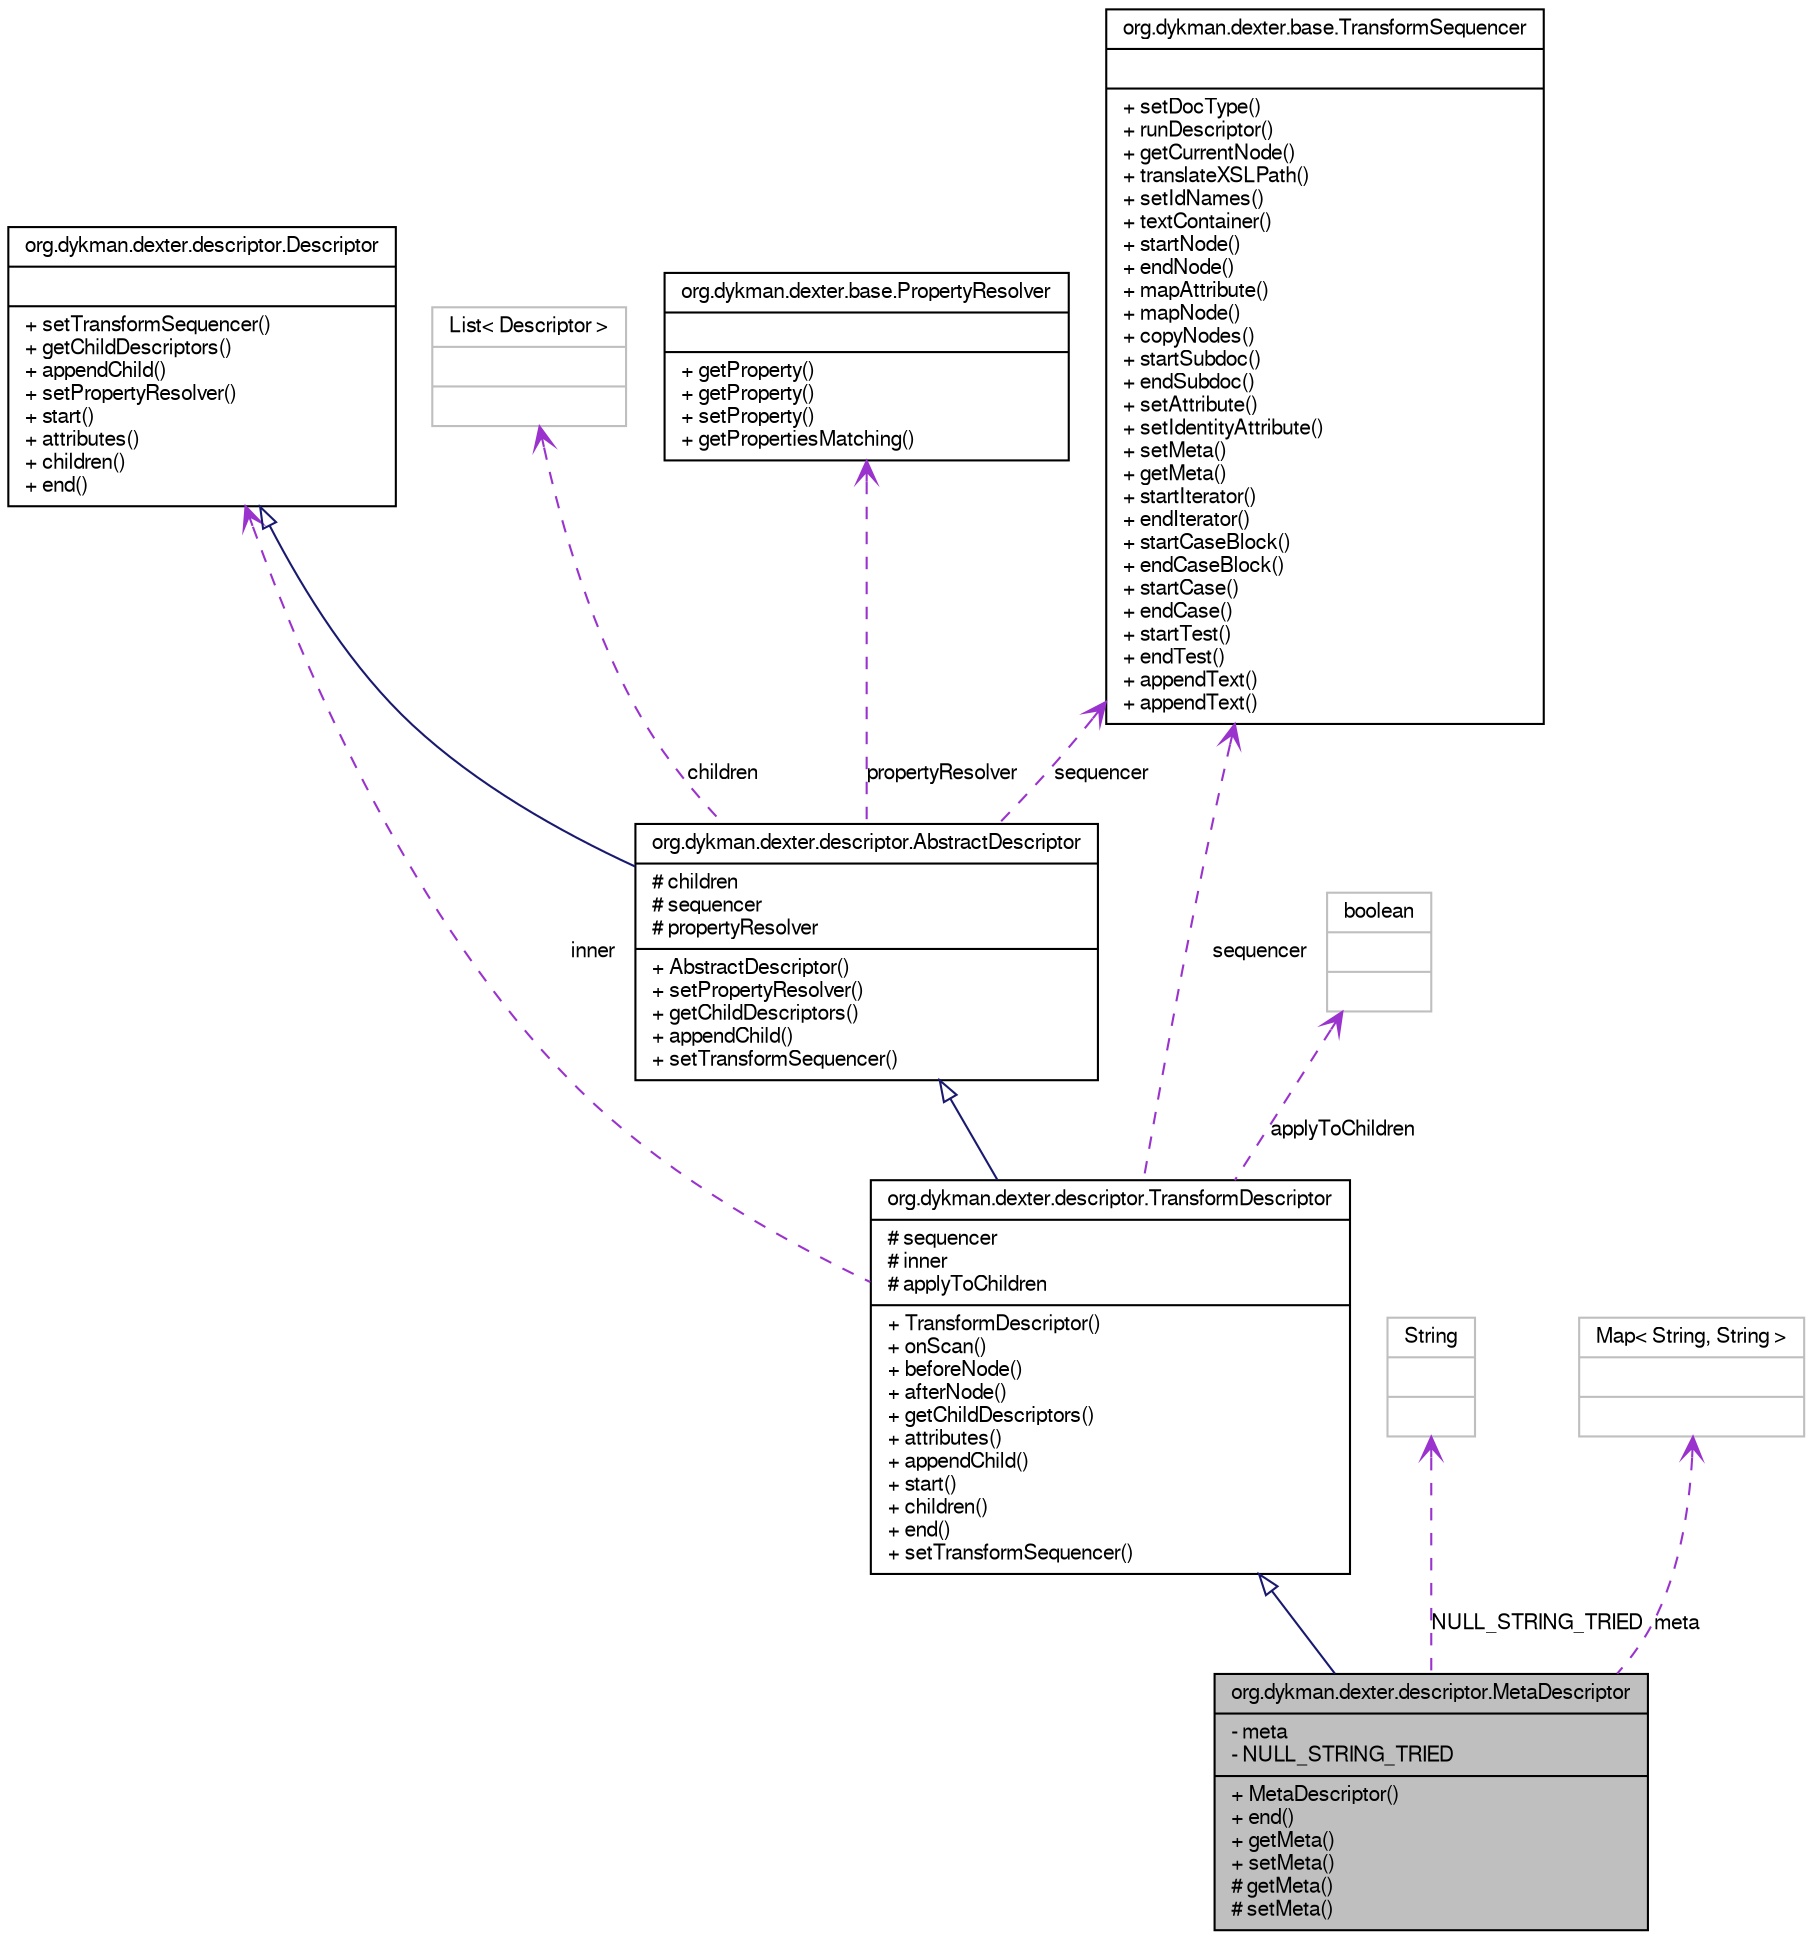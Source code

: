 digraph G
{
  bgcolor="transparent";
  edge [fontname="FreeSans",fontsize=10,labelfontname="FreeSans",labelfontsize=10];
  node [fontname="FreeSans",fontsize=10,shape=record];
  Node1 [label="{org.dykman.dexter.descriptor.MetaDescriptor\n|- meta\l- NULL_STRING_TRIED\l|+ MetaDescriptor()\l+ end()\l+ getMeta()\l+ setMeta()\l# getMeta()\l# setMeta()\l}",height=0.2,width=0.4,color="black", fillcolor="grey75", style="filled" fontcolor="black"];
  Node2 -> Node1 [dir=back,color="midnightblue",fontsize=10,style="solid",arrowtail="empty",fontname="FreeSans"];
  Node2 [label="{org.dykman.dexter.descriptor.TransformDescriptor\n|# sequencer\l# inner\l# applyToChildren\l|+ TransformDescriptor()\l+ onScan()\l+ beforeNode()\l+ afterNode()\l+ getChildDescriptors()\l+ attributes()\l+ appendChild()\l+ start()\l+ children()\l+ end()\l+ setTransformSequencer()\l}",height=0.2,width=0.4,color="black",URL="$classorg_1_1dykman_1_1dexter_1_1descriptor_1_1TransformDescriptor.html"];
  Node3 -> Node2 [dir=back,color="midnightblue",fontsize=10,style="solid",arrowtail="empty",fontname="FreeSans"];
  Node3 [label="{org.dykman.dexter.descriptor.AbstractDescriptor\n|# children\l# sequencer\l# propertyResolver\l|+ AbstractDescriptor()\l+ setPropertyResolver()\l+ getChildDescriptors()\l+ appendChild()\l+ setTransformSequencer()\l}",height=0.2,width=0.4,color="black",URL="$classorg_1_1dykman_1_1dexter_1_1descriptor_1_1AbstractDescriptor.html"];
  Node4 -> Node3 [dir=back,color="midnightblue",fontsize=10,style="solid",arrowtail="empty",fontname="FreeSans"];
  Node4 [label="{org.dykman.dexter.descriptor.Descriptor\n||+ setTransformSequencer()\l+ getChildDescriptors()\l+ appendChild()\l+ setPropertyResolver()\l+ start()\l+ attributes()\l+ children()\l+ end()\l}",height=0.2,width=0.4,color="black",URL="$interfaceorg_1_1dykman_1_1dexter_1_1descriptor_1_1Descriptor.html"];
  Node5 -> Node3 [dir=back,color="darkorchid3",fontsize=10,style="dashed",label="propertyResolver",arrowtail="open",fontname="FreeSans"];
  Node5 [label="{org.dykman.dexter.base.PropertyResolver\n||+ getProperty()\l+ getProperty()\l+ setProperty()\l+ getPropertiesMatching()\l}",height=0.2,width=0.4,color="black",URL="$interfaceorg_1_1dykman_1_1dexter_1_1base_1_1PropertyResolver.html"];
  Node6 -> Node3 [dir=back,color="darkorchid3",fontsize=10,style="dashed",label="sequencer",arrowtail="open",fontname="FreeSans"];
  Node6 [label="{org.dykman.dexter.base.TransformSequencer\n||+ setDocType()\l+ runDescriptor()\l+ getCurrentNode()\l+ translateXSLPath()\l+ setIdNames()\l+ textContainer()\l+ startNode()\l+ endNode()\l+ mapAttribute()\l+ mapNode()\l+ copyNodes()\l+ startSubdoc()\l+ endSubdoc()\l+ setAttribute()\l+ setIdentityAttribute()\l+ setMeta()\l+ getMeta()\l+ startIterator()\l+ endIterator()\l+ startCaseBlock()\l+ endCaseBlock()\l+ startCase()\l+ endCase()\l+ startTest()\l+ endTest()\l+ appendText()\l+ appendText()\l}",height=0.2,width=0.4,color="black",URL="$interfaceorg_1_1dykman_1_1dexter_1_1base_1_1TransformSequencer.html"];
  Node7 -> Node3 [dir=back,color="darkorchid3",fontsize=10,style="dashed",label="children",arrowtail="open",fontname="FreeSans"];
  Node7 [label="{List\< Descriptor \>\n||}",height=0.2,width=0.4,color="grey75"];
  Node6 -> Node2 [dir=back,color="darkorchid3",fontsize=10,style="dashed",label="sequencer",arrowtail="open",fontname="FreeSans"];
  Node4 -> Node2 [dir=back,color="darkorchid3",fontsize=10,style="dashed",label="inner",arrowtail="open",fontname="FreeSans"];
  Node8 -> Node2 [dir=back,color="darkorchid3",fontsize=10,style="dashed",label="applyToChildren",arrowtail="open",fontname="FreeSans"];
  Node8 [label="{boolean\n||}",height=0.2,width=0.4,color="grey75"];
  Node9 -> Node1 [dir=back,color="darkorchid3",fontsize=10,style="dashed",label="NULL_STRING_TRIED",arrowtail="open",fontname="FreeSans"];
  Node9 [label="{String\n||}",height=0.2,width=0.4,color="grey75"];
  Node10 -> Node1 [dir=back,color="darkorchid3",fontsize=10,style="dashed",label="meta",arrowtail="open",fontname="FreeSans"];
  Node10 [label="{Map\< String, String \>\n||}",height=0.2,width=0.4,color="grey75"];
}
